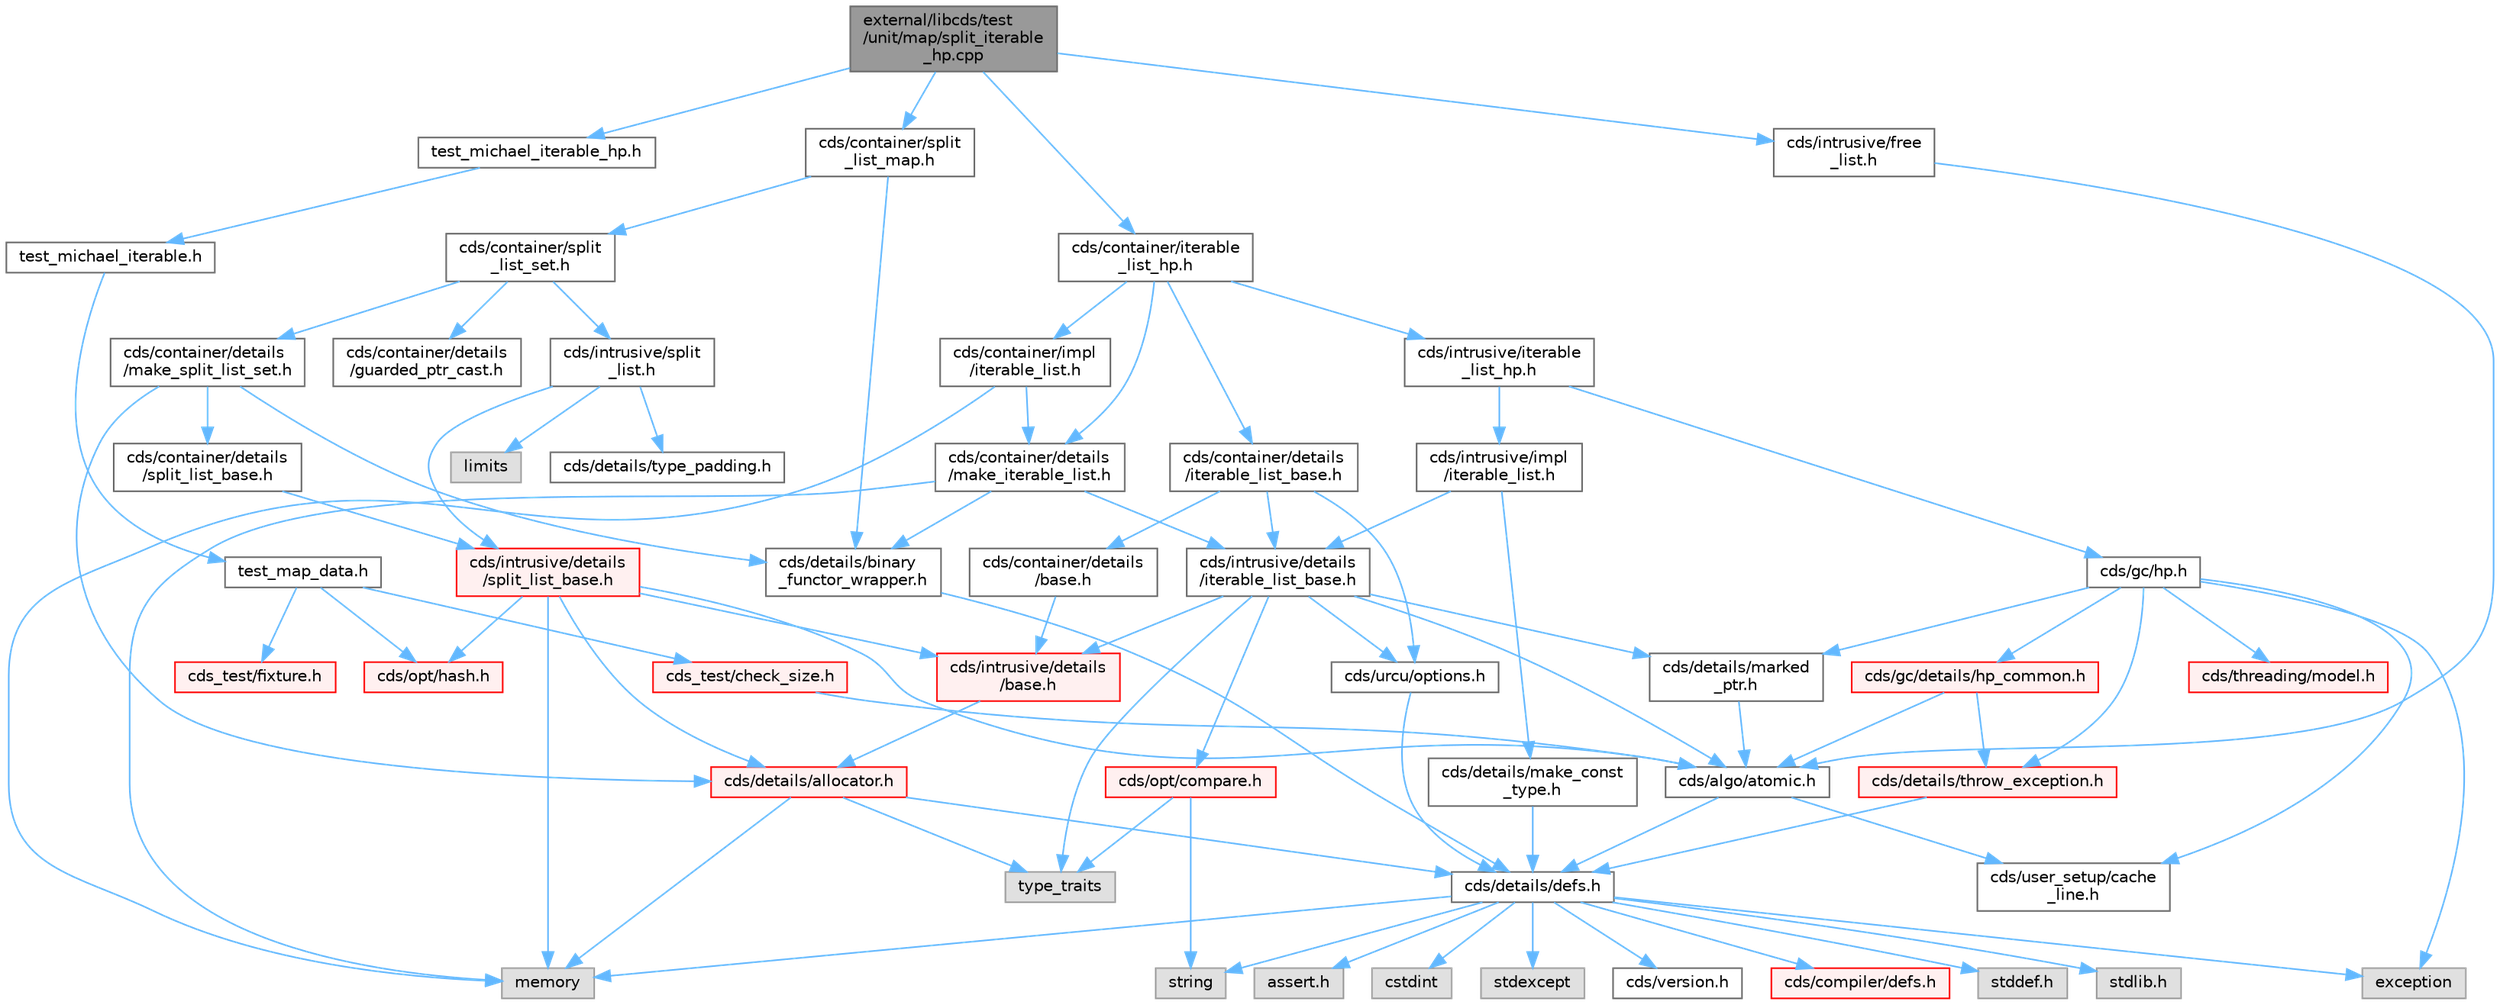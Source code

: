 digraph "external/libcds/test/unit/map/split_iterable_hp.cpp"
{
 // LATEX_PDF_SIZE
  bgcolor="transparent";
  edge [fontname=Helvetica,fontsize=10,labelfontname=Helvetica,labelfontsize=10];
  node [fontname=Helvetica,fontsize=10,shape=box,height=0.2,width=0.4];
  Node1 [id="Node000001",label="external/libcds/test\l/unit/map/split_iterable\l_hp.cpp",height=0.2,width=0.4,color="gray40", fillcolor="grey60", style="filled", fontcolor="black",tooltip=" "];
  Node1 -> Node2 [id="edge1_Node000001_Node000002",color="steelblue1",style="solid",tooltip=" "];
  Node2 [id="Node000002",label="test_michael_iterable_hp.h",height=0.2,width=0.4,color="grey40", fillcolor="white", style="filled",URL="$map_2test__michael__iterable__hp_8h.html",tooltip=" "];
  Node2 -> Node3 [id="edge2_Node000002_Node000003",color="steelblue1",style="solid",tooltip=" "];
  Node3 [id="Node000003",label="test_michael_iterable.h",height=0.2,width=0.4,color="grey40", fillcolor="white", style="filled",URL="$map_2test__michael__iterable_8h.html",tooltip=" "];
  Node3 -> Node4 [id="edge3_Node000003_Node000004",color="steelblue1",style="solid",tooltip=" "];
  Node4 [id="Node000004",label="test_map_data.h",height=0.2,width=0.4,color="grey40", fillcolor="white", style="filled",URL="$map_2test__map__data_8h.html",tooltip=" "];
  Node4 -> Node5 [id="edge4_Node000004_Node000005",color="steelblue1",style="solid",tooltip=" "];
  Node5 [id="Node000005",label="cds_test/check_size.h",height=0.2,width=0.4,color="red", fillcolor="#FFF0F0", style="filled",URL="$check__size_8h.html",tooltip=" "];
  Node5 -> Node8 [id="edge5_Node000005_Node000008",color="steelblue1",style="solid",tooltip=" "];
  Node8 [id="Node000008",label="cds/algo/atomic.h",height=0.2,width=0.4,color="grey40", fillcolor="white", style="filled",URL="$external_2libcds_2cds_2algo_2atomic_8h.html",tooltip=" "];
  Node8 -> Node9 [id="edge6_Node000008_Node000009",color="steelblue1",style="solid",tooltip=" "];
  Node9 [id="Node000009",label="cds/details/defs.h",height=0.2,width=0.4,color="grey40", fillcolor="white", style="filled",URL="$details_2defs_8h.html",tooltip=" "];
  Node9 -> Node10 [id="edge7_Node000009_Node000010",color="steelblue1",style="solid",tooltip=" "];
  Node10 [id="Node000010",label="stddef.h",height=0.2,width=0.4,color="grey60", fillcolor="#E0E0E0", style="filled",tooltip=" "];
  Node9 -> Node11 [id="edge8_Node000009_Node000011",color="steelblue1",style="solid",tooltip=" "];
  Node11 [id="Node000011",label="stdlib.h",height=0.2,width=0.4,color="grey60", fillcolor="#E0E0E0", style="filled",tooltip=" "];
  Node9 -> Node12 [id="edge9_Node000009_Node000012",color="steelblue1",style="solid",tooltip=" "];
  Node12 [id="Node000012",label="assert.h",height=0.2,width=0.4,color="grey60", fillcolor="#E0E0E0", style="filled",tooltip=" "];
  Node9 -> Node13 [id="edge10_Node000009_Node000013",color="steelblue1",style="solid",tooltip=" "];
  Node13 [id="Node000013",label="cstdint",height=0.2,width=0.4,color="grey60", fillcolor="#E0E0E0", style="filled",tooltip=" "];
  Node9 -> Node14 [id="edge11_Node000009_Node000014",color="steelblue1",style="solid",tooltip=" "];
  Node14 [id="Node000014",label="exception",height=0.2,width=0.4,color="grey60", fillcolor="#E0E0E0", style="filled",tooltip=" "];
  Node9 -> Node15 [id="edge12_Node000009_Node000015",color="steelblue1",style="solid",tooltip=" "];
  Node15 [id="Node000015",label="stdexcept",height=0.2,width=0.4,color="grey60", fillcolor="#E0E0E0", style="filled",tooltip=" "];
  Node9 -> Node16 [id="edge13_Node000009_Node000016",color="steelblue1",style="solid",tooltip=" "];
  Node16 [id="Node000016",label="string",height=0.2,width=0.4,color="grey60", fillcolor="#E0E0E0", style="filled",tooltip=" "];
  Node9 -> Node17 [id="edge14_Node000009_Node000017",color="steelblue1",style="solid",tooltip=" "];
  Node17 [id="Node000017",label="memory",height=0.2,width=0.4,color="grey60", fillcolor="#E0E0E0", style="filled",tooltip=" "];
  Node9 -> Node18 [id="edge15_Node000009_Node000018",color="steelblue1",style="solid",tooltip=" "];
  Node18 [id="Node000018",label="cds/version.h",height=0.2,width=0.4,color="grey40", fillcolor="white", style="filled",URL="$external_2libcds_2cds_2version_8h.html",tooltip=" "];
  Node9 -> Node19 [id="edge16_Node000009_Node000019",color="steelblue1",style="solid",tooltip=" "];
  Node19 [id="Node000019",label="cds/compiler/defs.h",height=0.2,width=0.4,color="red", fillcolor="#FFF0F0", style="filled",URL="$compiler_2defs_8h.html",tooltip=" "];
  Node8 -> Node22 [id="edge17_Node000008_Node000022",color="steelblue1",style="solid",tooltip=" "];
  Node22 [id="Node000022",label="cds/user_setup/cache\l_line.h",height=0.2,width=0.4,color="grey40", fillcolor="white", style="filled",URL="$cache__line_8h.html",tooltip="Cache-line size definition"];
  Node4 -> Node23 [id="edge18_Node000004_Node000023",color="steelblue1",style="solid",tooltip=" "];
  Node23 [id="Node000023",label="cds_test/fixture.h",height=0.2,width=0.4,color="red", fillcolor="#FFF0F0", style="filled",URL="$fixture_8h.html",tooltip=" "];
  Node4 -> Node26 [id="edge19_Node000004_Node000026",color="steelblue1",style="solid",tooltip=" "];
  Node26 [id="Node000026",label="cds/opt/hash.h",height=0.2,width=0.4,color="red", fillcolor="#FFF0F0", style="filled",URL="$external_2libcds_2cds_2opt_2hash_8h.html",tooltip=" "];
  Node1 -> Node47 [id="edge20_Node000001_Node000047",color="steelblue1",style="solid",tooltip=" "];
  Node47 [id="Node000047",label="cds/container/iterable\l_list_hp.h",height=0.2,width=0.4,color="grey40", fillcolor="white", style="filled",URL="$container_2iterable__list__hp_8h.html",tooltip=" "];
  Node47 -> Node48 [id="edge21_Node000047_Node000048",color="steelblue1",style="solid",tooltip=" "];
  Node48 [id="Node000048",label="cds/container/details\l/iterable_list_base.h",height=0.2,width=0.4,color="grey40", fillcolor="white", style="filled",URL="$container_2details_2iterable__list__base_8h.html",tooltip=" "];
  Node48 -> Node49 [id="edge22_Node000048_Node000049",color="steelblue1",style="solid",tooltip=" "];
  Node49 [id="Node000049",label="cds/container/details\l/base.h",height=0.2,width=0.4,color="grey40", fillcolor="white", style="filled",URL="$external_2libcds_2cds_2container_2details_2base_8h.html",tooltip=" "];
  Node49 -> Node50 [id="edge23_Node000049_Node000050",color="steelblue1",style="solid",tooltip=" "];
  Node50 [id="Node000050",label="cds/intrusive/details\l/base.h",height=0.2,width=0.4,color="red", fillcolor="#FFF0F0", style="filled",URL="$external_2libcds_2cds_2intrusive_2details_2base_8h.html",tooltip=" "];
  Node50 -> Node53 [id="edge24_Node000050_Node000053",color="steelblue1",style="solid",tooltip=" "];
  Node53 [id="Node000053",label="cds/details/allocator.h",height=0.2,width=0.4,color="red", fillcolor="#FFF0F0", style="filled",URL="$external_2libcds_2cds_2details_2allocator_8h.html",tooltip=" "];
  Node53 -> Node54 [id="edge25_Node000053_Node000054",color="steelblue1",style="solid",tooltip=" "];
  Node54 [id="Node000054",label="type_traits",height=0.2,width=0.4,color="grey60", fillcolor="#E0E0E0", style="filled",tooltip=" "];
  Node53 -> Node17 [id="edge26_Node000053_Node000017",color="steelblue1",style="solid",tooltip=" "];
  Node53 -> Node9 [id="edge27_Node000053_Node000009",color="steelblue1",style="solid",tooltip=" "];
  Node48 -> Node59 [id="edge28_Node000048_Node000059",color="steelblue1",style="solid",tooltip=" "];
  Node59 [id="Node000059",label="cds/intrusive/details\l/iterable_list_base.h",height=0.2,width=0.4,color="grey40", fillcolor="white", style="filled",URL="$intrusive_2details_2iterable__list__base_8h.html",tooltip=" "];
  Node59 -> Node54 [id="edge29_Node000059_Node000054",color="steelblue1",style="solid",tooltip=" "];
  Node59 -> Node50 [id="edge30_Node000059_Node000050",color="steelblue1",style="solid",tooltip=" "];
  Node59 -> Node60 [id="edge31_Node000059_Node000060",color="steelblue1",style="solid",tooltip=" "];
  Node60 [id="Node000060",label="cds/opt/compare.h",height=0.2,width=0.4,color="red", fillcolor="#FFF0F0", style="filled",URL="$external_2libcds_2cds_2opt_2compare_8h.html",tooltip=" "];
  Node60 -> Node54 [id="edge32_Node000060_Node000054",color="steelblue1",style="solid",tooltip=" "];
  Node60 -> Node16 [id="edge33_Node000060_Node000016",color="steelblue1",style="solid",tooltip=" "];
  Node59 -> Node8 [id="edge34_Node000059_Node000008",color="steelblue1",style="solid",tooltip=" "];
  Node59 -> Node61 [id="edge35_Node000059_Node000061",color="steelblue1",style="solid",tooltip=" "];
  Node61 [id="Node000061",label="cds/details/marked\l_ptr.h",height=0.2,width=0.4,color="grey40", fillcolor="white", style="filled",URL="$marked__ptr_8h.html",tooltip=" "];
  Node61 -> Node8 [id="edge36_Node000061_Node000008",color="steelblue1",style="solid",tooltip=" "];
  Node59 -> Node62 [id="edge37_Node000059_Node000062",color="steelblue1",style="solid",tooltip=" "];
  Node62 [id="Node000062",label="cds/urcu/options.h",height=0.2,width=0.4,color="grey40", fillcolor="white", style="filled",URL="$urcu_2options_8h.html",tooltip=" "];
  Node62 -> Node9 [id="edge38_Node000062_Node000009",color="steelblue1",style="solid",tooltip=" "];
  Node48 -> Node62 [id="edge39_Node000048_Node000062",color="steelblue1",style="solid",tooltip=" "];
  Node47 -> Node63 [id="edge40_Node000047_Node000063",color="steelblue1",style="solid",tooltip=" "];
  Node63 [id="Node000063",label="cds/intrusive/iterable\l_list_hp.h",height=0.2,width=0.4,color="grey40", fillcolor="white", style="filled",URL="$intrusive_2iterable__list__hp_8h.html",tooltip=" "];
  Node63 -> Node64 [id="edge41_Node000063_Node000064",color="steelblue1",style="solid",tooltip=" "];
  Node64 [id="Node000064",label="cds/gc/hp.h",height=0.2,width=0.4,color="grey40", fillcolor="white", style="filled",URL="$hp_8h.html",tooltip=" "];
  Node64 -> Node14 [id="edge42_Node000064_Node000014",color="steelblue1",style="solid",tooltip=" "];
  Node64 -> Node65 [id="edge43_Node000064_Node000065",color="steelblue1",style="solid",tooltip=" "];
  Node65 [id="Node000065",label="cds/gc/details/hp_common.h",height=0.2,width=0.4,color="red", fillcolor="#FFF0F0", style="filled",URL="$hp__common_8h.html",tooltip=" "];
  Node65 -> Node8 [id="edge44_Node000065_Node000008",color="steelblue1",style="solid",tooltip=" "];
  Node65 -> Node44 [id="edge45_Node000065_Node000044",color="steelblue1",style="solid",tooltip=" "];
  Node44 [id="Node000044",label="cds/details/throw_exception.h",height=0.2,width=0.4,color="red", fillcolor="#FFF0F0", style="filled",URL="$throw__exception_8h.html",tooltip=" "];
  Node44 -> Node9 [id="edge46_Node000044_Node000009",color="steelblue1",style="solid",tooltip=" "];
  Node64 -> Node67 [id="edge47_Node000064_Node000067",color="steelblue1",style="solid",tooltip=" "];
  Node67 [id="Node000067",label="cds/threading/model.h",height=0.2,width=0.4,color="red", fillcolor="#FFF0F0", style="filled",URL="$model_8h.html",tooltip=" "];
  Node64 -> Node44 [id="edge48_Node000064_Node000044",color="steelblue1",style="solid",tooltip=" "];
  Node64 -> Node61 [id="edge49_Node000064_Node000061",color="steelblue1",style="solid",tooltip=" "];
  Node64 -> Node22 [id="edge50_Node000064_Node000022",color="steelblue1",style="solid",tooltip=" "];
  Node63 -> Node79 [id="edge51_Node000063_Node000079",color="steelblue1",style="solid",tooltip=" "];
  Node79 [id="Node000079",label="cds/intrusive/impl\l/iterable_list.h",height=0.2,width=0.4,color="grey40", fillcolor="white", style="filled",URL="$intrusive_2impl_2iterable__list_8h.html",tooltip=" "];
  Node79 -> Node59 [id="edge52_Node000079_Node000059",color="steelblue1",style="solid",tooltip=" "];
  Node79 -> Node80 [id="edge53_Node000079_Node000080",color="steelblue1",style="solid",tooltip=" "];
  Node80 [id="Node000080",label="cds/details/make_const\l_type.h",height=0.2,width=0.4,color="grey40", fillcolor="white", style="filled",URL="$make__const__type_8h.html",tooltip=" "];
  Node80 -> Node9 [id="edge54_Node000080_Node000009",color="steelblue1",style="solid",tooltip=" "];
  Node47 -> Node81 [id="edge55_Node000047_Node000081",color="steelblue1",style="solid",tooltip=" "];
  Node81 [id="Node000081",label="cds/container/details\l/make_iterable_list.h",height=0.2,width=0.4,color="grey40", fillcolor="white", style="filled",URL="$make__iterable__list_8h.html",tooltip=" "];
  Node81 -> Node59 [id="edge56_Node000081_Node000059",color="steelblue1",style="solid",tooltip=" "];
  Node81 -> Node82 [id="edge57_Node000081_Node000082",color="steelblue1",style="solid",tooltip=" "];
  Node82 [id="Node000082",label="cds/details/binary\l_functor_wrapper.h",height=0.2,width=0.4,color="grey40", fillcolor="white", style="filled",URL="$binary__functor__wrapper_8h.html",tooltip=" "];
  Node82 -> Node9 [id="edge58_Node000082_Node000009",color="steelblue1",style="solid",tooltip=" "];
  Node81 -> Node17 [id="edge59_Node000081_Node000017",color="steelblue1",style="solid",tooltip=" "];
  Node47 -> Node83 [id="edge60_Node000047_Node000083",color="steelblue1",style="solid",tooltip=" "];
  Node83 [id="Node000083",label="cds/container/impl\l/iterable_list.h",height=0.2,width=0.4,color="grey40", fillcolor="white", style="filled",URL="$container_2impl_2iterable__list_8h.html",tooltip=" "];
  Node83 -> Node81 [id="edge61_Node000083_Node000081",color="steelblue1",style="solid",tooltip=" "];
  Node83 -> Node17 [id="edge62_Node000083_Node000017",color="steelblue1",style="solid",tooltip=" "];
  Node1 -> Node84 [id="edge63_Node000001_Node000084",color="steelblue1",style="solid",tooltip=" "];
  Node84 [id="Node000084",label="cds/container/split\l_list_map.h",height=0.2,width=0.4,color="grey40", fillcolor="white", style="filled",URL="$split__list__map_8h.html",tooltip=" "];
  Node84 -> Node85 [id="edge64_Node000084_Node000085",color="steelblue1",style="solid",tooltip=" "];
  Node85 [id="Node000085",label="cds/container/split\l_list_set.h",height=0.2,width=0.4,color="grey40", fillcolor="white", style="filled",URL="$split__list__set_8h.html",tooltip=" "];
  Node85 -> Node86 [id="edge65_Node000085_Node000086",color="steelblue1",style="solid",tooltip=" "];
  Node86 [id="Node000086",label="cds/intrusive/split\l_list.h",height=0.2,width=0.4,color="grey40", fillcolor="white", style="filled",URL="$split__list_8h.html",tooltip=" "];
  Node86 -> Node87 [id="edge66_Node000086_Node000087",color="steelblue1",style="solid",tooltip=" "];
  Node87 [id="Node000087",label="limits",height=0.2,width=0.4,color="grey60", fillcolor="#E0E0E0", style="filled",tooltip=" "];
  Node86 -> Node88 [id="edge67_Node000086_Node000088",color="steelblue1",style="solid",tooltip=" "];
  Node88 [id="Node000088",label="cds/intrusive/details\l/split_list_base.h",height=0.2,width=0.4,color="red", fillcolor="#FFF0F0", style="filled",URL="$intrusive_2details_2split__list__base_8h.html",tooltip=" "];
  Node88 -> Node50 [id="edge68_Node000088_Node000050",color="steelblue1",style="solid",tooltip=" "];
  Node88 -> Node8 [id="edge69_Node000088_Node000008",color="steelblue1",style="solid",tooltip=" "];
  Node88 -> Node53 [id="edge70_Node000088_Node000053",color="steelblue1",style="solid",tooltip=" "];
  Node88 -> Node26 [id="edge71_Node000088_Node000026",color="steelblue1",style="solid",tooltip=" "];
  Node88 -> Node17 [id="edge72_Node000088_Node000017",color="steelblue1",style="solid",tooltip=" "];
  Node86 -> Node93 [id="edge73_Node000086_Node000093",color="steelblue1",style="solid",tooltip=" "];
  Node93 [id="Node000093",label="cds/details/type_padding.h",height=0.2,width=0.4,color="grey40", fillcolor="white", style="filled",URL="$type__padding_8h.html",tooltip=" "];
  Node85 -> Node94 [id="edge74_Node000085_Node000094",color="steelblue1",style="solid",tooltip=" "];
  Node94 [id="Node000094",label="cds/container/details\l/make_split_list_set.h",height=0.2,width=0.4,color="grey40", fillcolor="white", style="filled",URL="$make__split__list__set_8h.html",tooltip=" "];
  Node94 -> Node95 [id="edge75_Node000094_Node000095",color="steelblue1",style="solid",tooltip=" "];
  Node95 [id="Node000095",label="cds/container/details\l/split_list_base.h",height=0.2,width=0.4,color="grey40", fillcolor="white", style="filled",URL="$container_2details_2split__list__base_8h.html",tooltip=" "];
  Node95 -> Node88 [id="edge76_Node000095_Node000088",color="steelblue1",style="solid",tooltip=" "];
  Node94 -> Node53 [id="edge77_Node000094_Node000053",color="steelblue1",style="solid",tooltip=" "];
  Node94 -> Node82 [id="edge78_Node000094_Node000082",color="steelblue1",style="solid",tooltip=" "];
  Node85 -> Node96 [id="edge79_Node000085_Node000096",color="steelblue1",style="solid",tooltip=" "];
  Node96 [id="Node000096",label="cds/container/details\l/guarded_ptr_cast.h",height=0.2,width=0.4,color="grey40", fillcolor="white", style="filled",URL="$guarded__ptr__cast_8h.html",tooltip=" "];
  Node84 -> Node82 [id="edge80_Node000084_Node000082",color="steelblue1",style="solid",tooltip=" "];
  Node1 -> Node91 [id="edge81_Node000001_Node000091",color="steelblue1",style="solid",tooltip=" "];
  Node91 [id="Node000091",label="cds/intrusive/free\l_list.h",height=0.2,width=0.4,color="grey40", fillcolor="white", style="filled",URL="$free__list_8h.html",tooltip=" "];
  Node91 -> Node8 [id="edge82_Node000091_Node000008",color="steelblue1",style="solid",tooltip=" "];
}
